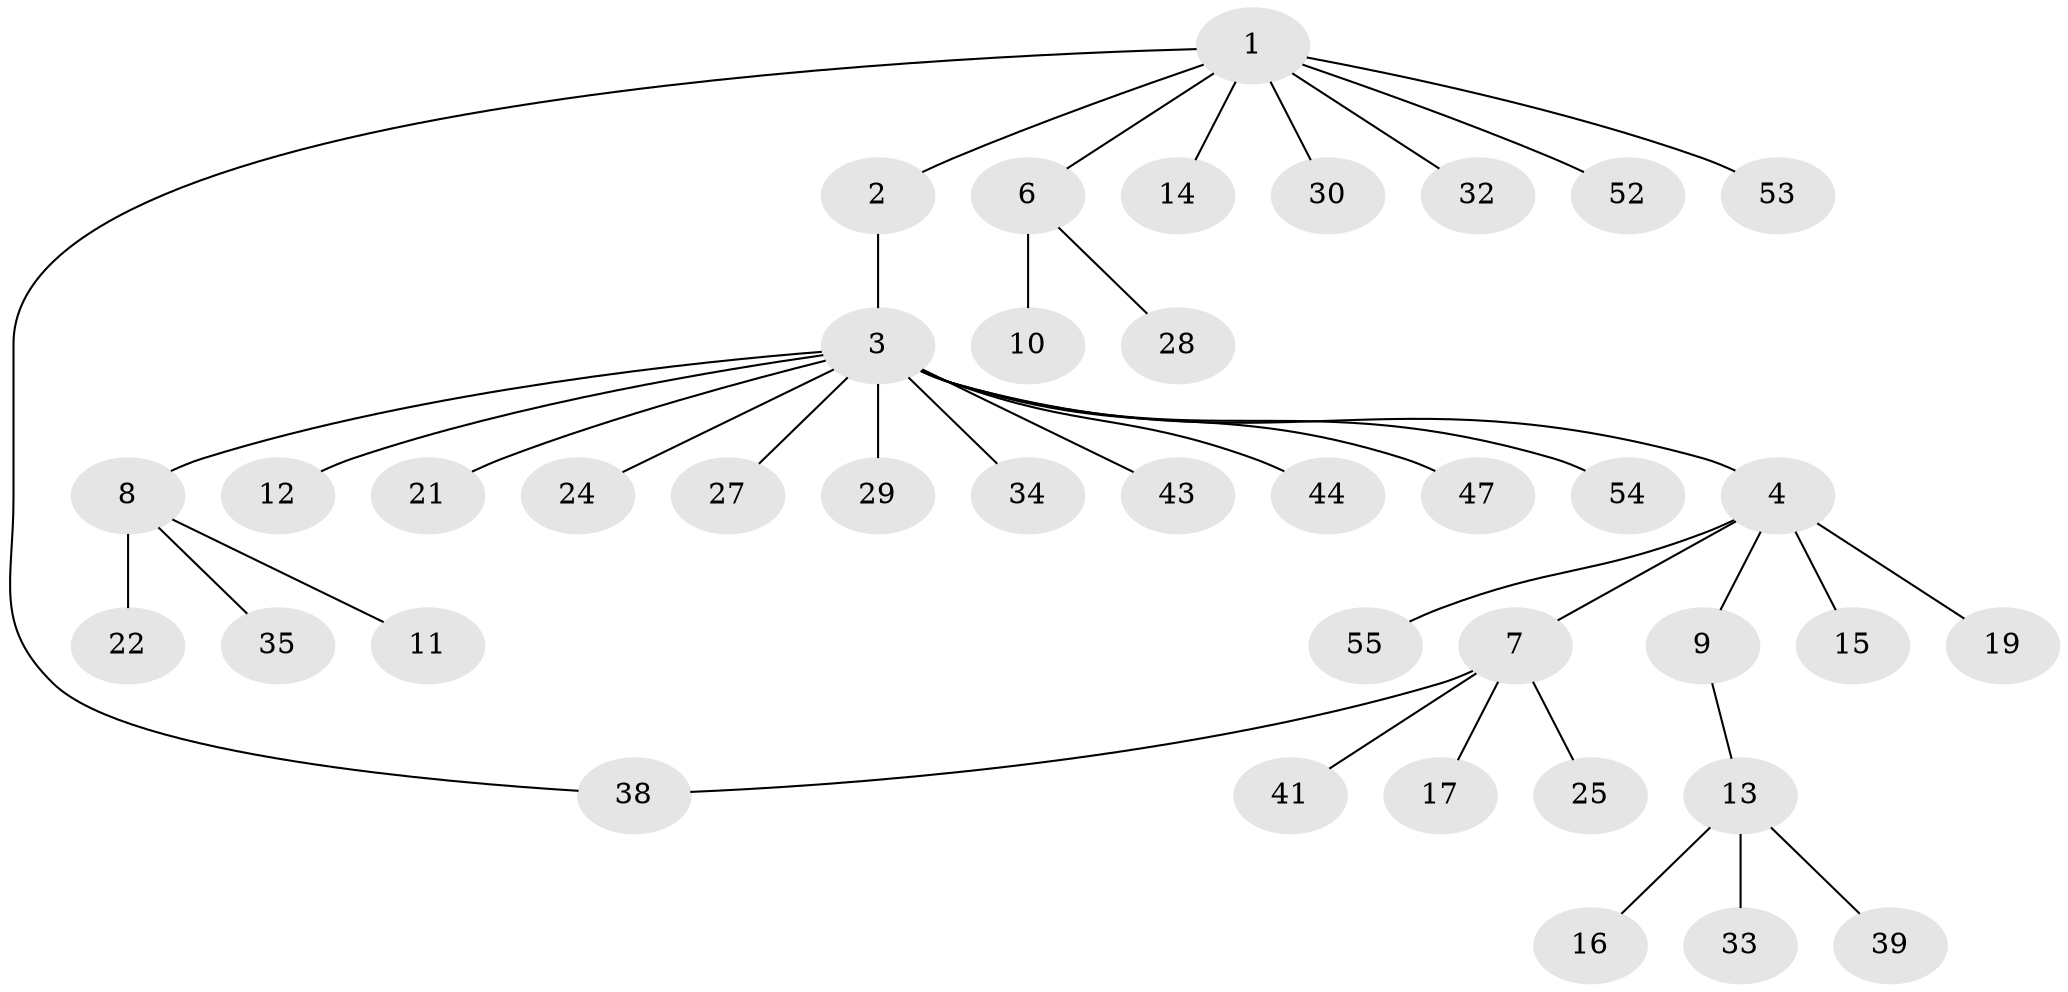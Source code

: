 // Generated by graph-tools (version 1.1) at 2025/23/03/03/25 07:23:49]
// undirected, 39 vertices, 39 edges
graph export_dot {
graph [start="1"]
  node [color=gray90,style=filled];
  1 [super="+37"];
  2 [super="+5"];
  3 [super="+20"];
  4 [super="+48"];
  6 [super="+18"];
  7 [super="+40"];
  8 [super="+42"];
  9 [super="+36"];
  10;
  11;
  12;
  13 [super="+26"];
  14;
  15 [super="+31"];
  16;
  17 [super="+23"];
  19 [super="+50"];
  21;
  22;
  24;
  25;
  27;
  28;
  29 [super="+45"];
  30;
  32;
  33;
  34;
  35;
  38;
  39 [super="+46"];
  41;
  43 [super="+51"];
  44 [super="+49"];
  47;
  52;
  53;
  54;
  55;
  1 -- 2;
  1 -- 6;
  1 -- 14;
  1 -- 30;
  1 -- 32;
  1 -- 38;
  1 -- 52;
  1 -- 53;
  2 -- 3;
  3 -- 4;
  3 -- 8;
  3 -- 12;
  3 -- 21;
  3 -- 24;
  3 -- 29;
  3 -- 43;
  3 -- 44;
  3 -- 47;
  3 -- 54;
  3 -- 27;
  3 -- 34;
  4 -- 7;
  4 -- 9;
  4 -- 15;
  4 -- 19;
  4 -- 55;
  6 -- 10;
  6 -- 28;
  7 -- 17;
  7 -- 25;
  7 -- 41;
  7 -- 38;
  8 -- 11;
  8 -- 22;
  8 -- 35;
  9 -- 13;
  13 -- 16;
  13 -- 33;
  13 -- 39;
}
